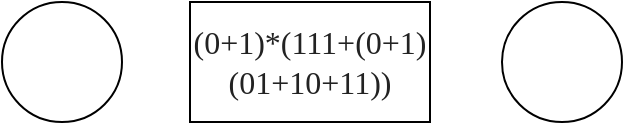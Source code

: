 <mxfile version="14.1.1" type="google"><diagram id="dyek_moMwK6u2sEvXNbj" name="Page-1"><mxGraphModel dx="1185" dy="666" grid="1" gridSize="10" guides="1" tooltips="1" connect="1" arrows="1" fold="1" page="1" pageScale="1" pageWidth="827" pageHeight="1169" math="0" shadow="0"><root><mxCell id="0"/><mxCell id="1" parent="0"/><mxCell id="DEli97oz0o3FpUEpDbYU-1" value="" style="ellipse;whiteSpace=wrap;html=1;aspect=fixed;" vertex="1" parent="1"><mxGeometry x="200" y="130" width="60" height="60" as="geometry"/></mxCell><mxCell id="DEli97oz0o3FpUEpDbYU-2" value="" style="ellipse;whiteSpace=wrap;html=1;aspect=fixed;" vertex="1" parent="1"><mxGeometry x="450" y="130" width="60" height="60" as="geometry"/></mxCell><mxCell id="DEli97oz0o3FpUEpDbYU-3" value="&lt;span style=&quot;color: rgb(34 , 34 , 34) ; font-family: &amp;#34;times new roman&amp;#34; , serif ; font-size: 16px ; background-color: rgb(255 , 255 , 255)&quot;&gt;(0+1)*(111+(0+1)(01+10+11))&lt;/span&gt;" style="rounded=1;whiteSpace=wrap;html=1;arcSize=0;" vertex="1" parent="1"><mxGeometry x="294" y="130" width="120" height="60" as="geometry"/></mxCell></root></mxGraphModel></diagram></mxfile>
